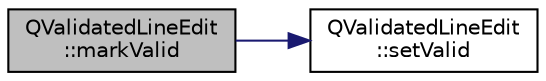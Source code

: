 digraph "QValidatedLineEdit::markValid"
{
  edge [fontname="Helvetica",fontsize="10",labelfontname="Helvetica",labelfontsize="10"];
  node [fontname="Helvetica",fontsize="10",shape=record];
  rankdir="LR";
  Node10 [label="QValidatedLineEdit\l::markValid",height=0.2,width=0.4,color="black", fillcolor="grey75", style="filled", fontcolor="black"];
  Node10 -> Node11 [color="midnightblue",fontsize="10",style="solid",fontname="Helvetica"];
  Node11 [label="QValidatedLineEdit\l::setValid",height=0.2,width=0.4,color="black", fillcolor="white", style="filled",URL="$d6/df3/class_q_validated_line_edit.html#ad9984e2e463cc7fbf28fe334498a1df5"];
}
